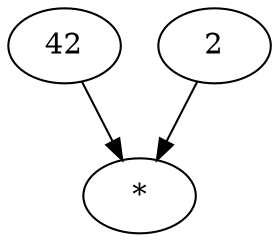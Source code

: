 digraph BayesianNetwork {
    9 [label="42"]
    10 [label="2"]
    11 [label="*"]
    9 -> 11 []
    10 -> 11 []
}
